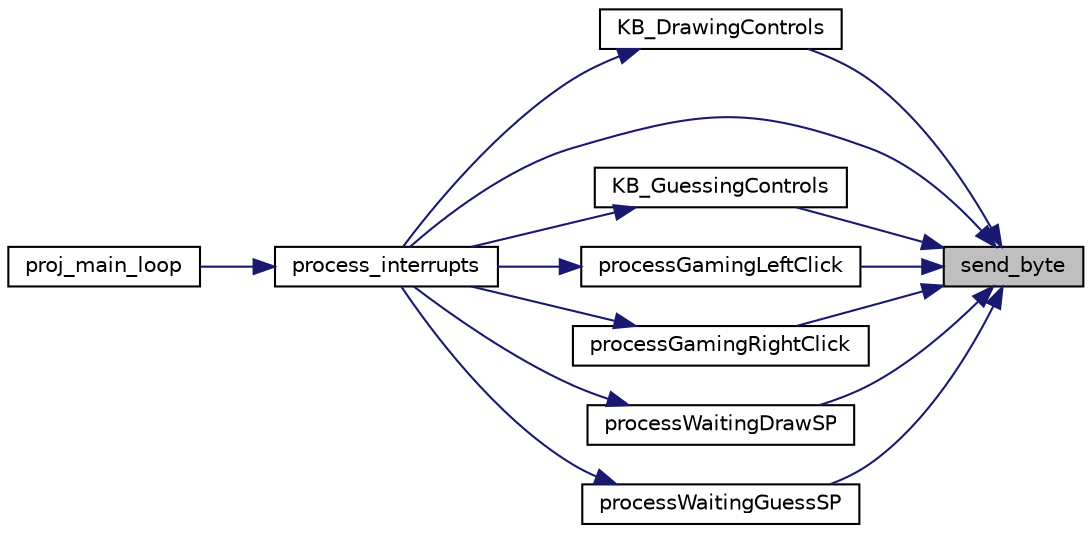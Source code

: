 digraph "send_byte"
{
 // LATEX_PDF_SIZE
  edge [fontname="Helvetica",fontsize="10",labelfontname="Helvetica",labelfontsize="10"];
  node [fontname="Helvetica",fontsize="10",shape=record];
  rankdir="RL";
  Node1 [label="send_byte",height=0.2,width=0.4,color="black", fillcolor="grey75", style="filled", fontcolor="black",tooltip="This function sends a byte through the serial port."];
  Node1 -> Node2 [dir="back",color="midnightblue",fontsize="10",style="solid"];
  Node2 [label="KB_DrawingControls",height=0.2,width=0.4,color="black", fillcolor="white", style="filled",URL="$drawing_8c.html#a01547608c10f80c48d70f71f41efb741",tooltip="This function process the pressing of jeys by the player and realizes the function correct action for..."];
  Node2 -> Node3 [dir="back",color="midnightblue",fontsize="10",style="solid"];
  Node3 [label="process_interrupts",height=0.2,width=0.4,color="black", fillcolor="white", style="filled",URL="$main_8c.html#a9c74859d9e32b26fca9274d294eff910",tooltip=" "];
  Node3 -> Node4 [dir="back",color="midnightblue",fontsize="10",style="solid"];
  Node4 [label="proj_main_loop",height=0.2,width=0.4,color="black", fillcolor="white", style="filled",URL="$main_8c.html#a2a16f651eccbd248e1ad3b3b924b143b",tooltip=" "];
  Node1 -> Node5 [dir="back",color="midnightblue",fontsize="10",style="solid"];
  Node5 [label="KB_GuessingControls",height=0.2,width=0.4,color="black", fillcolor="white", style="filled",URL="$guessing_8c.html#a710678f0d413e61a96be3b39bf14838f",tooltip="This function process the pressing of jeys by the player and realizes the function correct action for..."];
  Node5 -> Node3 [dir="back",color="midnightblue",fontsize="10",style="solid"];
  Node1 -> Node3 [dir="back",color="midnightblue",fontsize="10",style="solid"];
  Node1 -> Node6 [dir="back",color="midnightblue",fontsize="10",style="solid"];
  Node6 [label="processGamingLeftClick",height=0.2,width=0.4,color="black", fillcolor="white", style="filled",URL="$drawing_8c.html#a91a437d267e8f431fdc48f38020cd7d2",tooltip="This function process left clicks on the draw page, it verifeis where the player clicked and realizes..."];
  Node6 -> Node3 [dir="back",color="midnightblue",fontsize="10",style="solid"];
  Node1 -> Node7 [dir="back",color="midnightblue",fontsize="10",style="solid"];
  Node7 [label="processGamingRightClick",height=0.2,width=0.4,color="black", fillcolor="white", style="filled",URL="$drawing_8c.html#a02386551bfca56575b414789cd774a08",tooltip="This function process right clicks on the draw page, it verifeis where the player clicked and realize..."];
  Node7 -> Node3 [dir="back",color="midnightblue",fontsize="10",style="solid"];
  Node1 -> Node8 [dir="back",color="midnightblue",fontsize="10",style="solid"];
  Node8 [label="processWaitingDrawSP",height=0.2,width=0.4,color="black", fillcolor="white", style="filled",URL="$serial_port_8c.html#a2042007baf9a4bf12a65c04063e8229b",tooltip="This function determines what a given byte received from the serial port should be used for while wai..."];
  Node8 -> Node3 [dir="back",color="midnightblue",fontsize="10",style="solid"];
  Node1 -> Node9 [dir="back",color="midnightblue",fontsize="10",style="solid"];
  Node9 [label="processWaitingGuessSP",height=0.2,width=0.4,color="black", fillcolor="white", style="filled",URL="$serial_port_8c.html#ae28c8fe14612092c9d38642386ff0300",tooltip="This function determines what a given byte received from the serial port should be used for while wai..."];
  Node9 -> Node3 [dir="back",color="midnightblue",fontsize="10",style="solid"];
}
